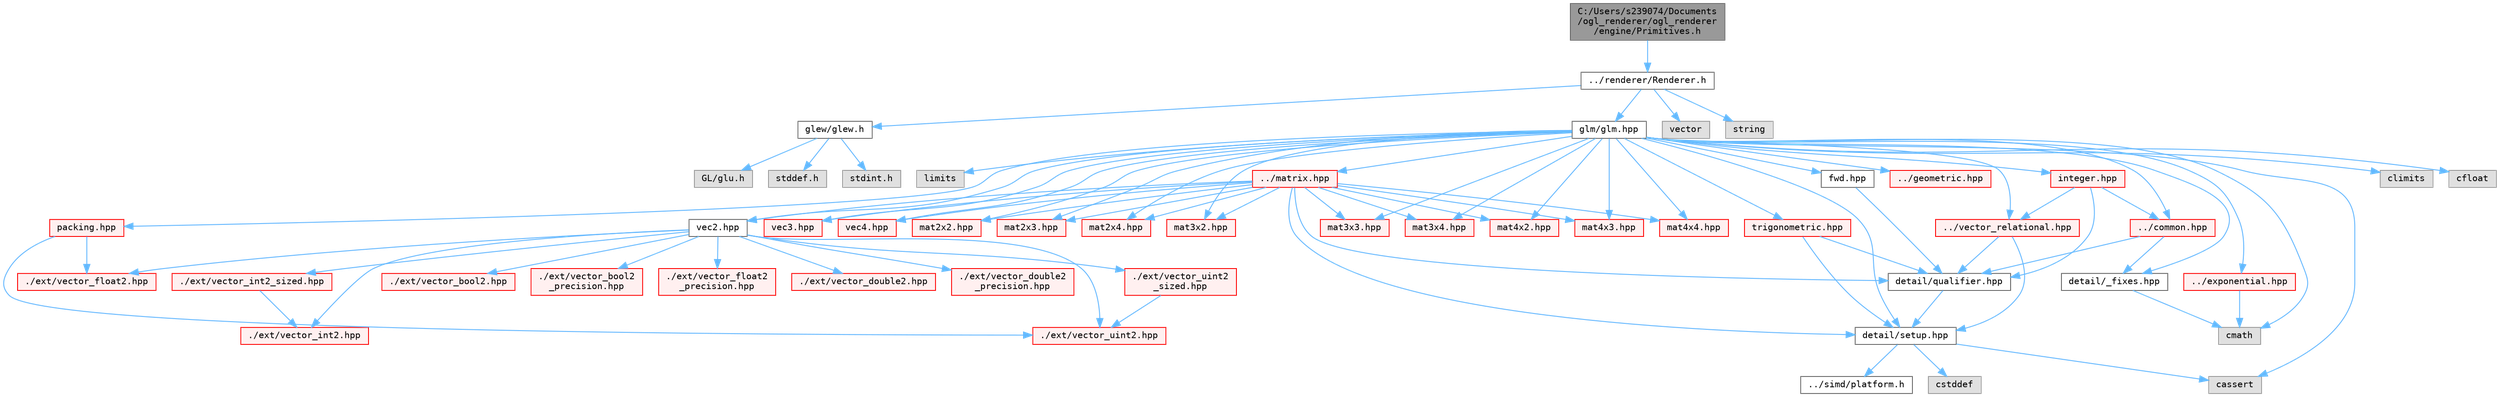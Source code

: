 digraph "C:/Users/s239074/Documents/ogl_renderer/ogl_renderer/engine/Primitives.h"
{
 // LATEX_PDF_SIZE
  bgcolor="transparent";
  edge [fontname=Terminal,fontsize=10,labelfontname=Helvetica,labelfontsize=10];
  node [fontname=Terminal,fontsize=10,shape=box,height=0.2,width=0.4];
  Node1 [label="C:/Users/s239074/Documents\l/ogl_renderer/ogl_renderer\l/engine/Primitives.h",height=0.2,width=0.4,color="gray40", fillcolor="grey60", style="filled", fontcolor="black",tooltip=" "];
  Node1 -> Node2 [color="steelblue1",style="solid"];
  Node2 [label="../renderer/Renderer.h",height=0.2,width=0.4,color="grey40", fillcolor="white", style="filled",URL="$_renderer_8h.html",tooltip=" "];
  Node2 -> Node3 [color="steelblue1",style="solid"];
  Node3 [label="glew/glew.h",height=0.2,width=0.4,color="grey40", fillcolor="white", style="filled",URL="$glew_8h.html",tooltip=" "];
  Node3 -> Node4 [color="steelblue1",style="solid"];
  Node4 [label="stddef.h",height=0.2,width=0.4,color="grey60", fillcolor="#E0E0E0", style="filled",tooltip=" "];
  Node3 -> Node5 [color="steelblue1",style="solid"];
  Node5 [label="stdint.h",height=0.2,width=0.4,color="grey60", fillcolor="#E0E0E0", style="filled",tooltip=" "];
  Node3 -> Node6 [color="steelblue1",style="solid"];
  Node6 [label="GL/glu.h",height=0.2,width=0.4,color="grey60", fillcolor="#E0E0E0", style="filled",tooltip=" "];
  Node2 -> Node7 [color="steelblue1",style="solid"];
  Node7 [label="glm/glm.hpp",height=0.2,width=0.4,color="grey40", fillcolor="white", style="filled",URL="$glm_8hpp.html",tooltip=" "];
  Node7 -> Node8 [color="steelblue1",style="solid"];
  Node8 [label="detail/_fixes.hpp",height=0.2,width=0.4,color="grey40", fillcolor="white", style="filled",URL="$__fixes_8hpp.html",tooltip=" "];
  Node8 -> Node9 [color="steelblue1",style="solid"];
  Node9 [label="cmath",height=0.2,width=0.4,color="grey60", fillcolor="#E0E0E0", style="filled",tooltip=" "];
  Node7 -> Node10 [color="steelblue1",style="solid"];
  Node10 [label="detail/setup.hpp",height=0.2,width=0.4,color="grey40", fillcolor="white", style="filled",URL="$setup_8hpp.html",tooltip=" "];
  Node10 -> Node11 [color="steelblue1",style="solid"];
  Node11 [label="cassert",height=0.2,width=0.4,color="grey60", fillcolor="#E0E0E0", style="filled",tooltip=" "];
  Node10 -> Node12 [color="steelblue1",style="solid"];
  Node12 [label="cstddef",height=0.2,width=0.4,color="grey60", fillcolor="#E0E0E0", style="filled",tooltip=" "];
  Node10 -> Node13 [color="steelblue1",style="solid"];
  Node13 [label="../simd/platform.h",height=0.2,width=0.4,color="grey40", fillcolor="white", style="filled",URL="$platform_8h.html",tooltip=" "];
  Node7 -> Node9 [color="steelblue1",style="solid"];
  Node7 -> Node14 [color="steelblue1",style="solid"];
  Node14 [label="climits",height=0.2,width=0.4,color="grey60", fillcolor="#E0E0E0", style="filled",tooltip=" "];
  Node7 -> Node15 [color="steelblue1",style="solid"];
  Node15 [label="cfloat",height=0.2,width=0.4,color="grey60", fillcolor="#E0E0E0", style="filled",tooltip=" "];
  Node7 -> Node16 [color="steelblue1",style="solid"];
  Node16 [label="limits",height=0.2,width=0.4,color="grey60", fillcolor="#E0E0E0", style="filled",tooltip=" "];
  Node7 -> Node11 [color="steelblue1",style="solid"];
  Node7 -> Node17 [color="steelblue1",style="solid"];
  Node17 [label="fwd.hpp",height=0.2,width=0.4,color="grey40", fillcolor="white", style="filled",URL="$fwd_8hpp.html",tooltip=" "];
  Node17 -> Node18 [color="steelblue1",style="solid"];
  Node18 [label="detail/qualifier.hpp",height=0.2,width=0.4,color="grey40", fillcolor="white", style="filled",URL="$qualifier_8hpp.html",tooltip=" "];
  Node18 -> Node10 [color="steelblue1",style="solid"];
  Node7 -> Node19 [color="steelblue1",style="solid"];
  Node19 [label="vec2.hpp",height=0.2,width=0.4,color="grey40", fillcolor="white", style="filled",URL="$vec2_8hpp.html",tooltip=" "];
  Node19 -> Node20 [color="steelblue1",style="solid"];
  Node20 [label="./ext/vector_bool2.hpp",height=0.2,width=0.4,color="red", fillcolor="#FFF0F0", style="filled",URL="$vector__bool2_8hpp.html",tooltip=" "];
  Node19 -> Node24 [color="steelblue1",style="solid"];
  Node24 [label="./ext/vector_bool2\l_precision.hpp",height=0.2,width=0.4,color="red", fillcolor="#FFF0F0", style="filled",URL="$vector__bool2__precision_8hpp.html",tooltip=" "];
  Node19 -> Node25 [color="steelblue1",style="solid"];
  Node25 [label="./ext/vector_float2.hpp",height=0.2,width=0.4,color="red", fillcolor="#FFF0F0", style="filled",URL="$vector__float2_8hpp.html",tooltip=" "];
  Node19 -> Node26 [color="steelblue1",style="solid"];
  Node26 [label="./ext/vector_float2\l_precision.hpp",height=0.2,width=0.4,color="red", fillcolor="#FFF0F0", style="filled",URL="$vector__float2__precision_8hpp.html",tooltip=" "];
  Node19 -> Node27 [color="steelblue1",style="solid"];
  Node27 [label="./ext/vector_double2.hpp",height=0.2,width=0.4,color="red", fillcolor="#FFF0F0", style="filled",URL="$vector__double2_8hpp.html",tooltip=" "];
  Node19 -> Node28 [color="steelblue1",style="solid"];
  Node28 [label="./ext/vector_double2\l_precision.hpp",height=0.2,width=0.4,color="red", fillcolor="#FFF0F0", style="filled",URL="$vector__double2__precision_8hpp.html",tooltip=" "];
  Node19 -> Node29 [color="steelblue1",style="solid"];
  Node29 [label="./ext/vector_int2.hpp",height=0.2,width=0.4,color="red", fillcolor="#FFF0F0", style="filled",URL="$vector__int2_8hpp.html",tooltip=" "];
  Node19 -> Node30 [color="steelblue1",style="solid"];
  Node30 [label="./ext/vector_int2_sized.hpp",height=0.2,width=0.4,color="red", fillcolor="#FFF0F0", style="filled",URL="$vector__int2__sized_8hpp.html",tooltip=" "];
  Node30 -> Node29 [color="steelblue1",style="solid"];
  Node19 -> Node32 [color="steelblue1",style="solid"];
  Node32 [label="./ext/vector_uint2.hpp",height=0.2,width=0.4,color="red", fillcolor="#FFF0F0", style="filled",URL="$vector__uint2_8hpp.html",tooltip=" "];
  Node19 -> Node33 [color="steelblue1",style="solid"];
  Node33 [label="./ext/vector_uint2\l_sized.hpp",height=0.2,width=0.4,color="red", fillcolor="#FFF0F0", style="filled",URL="$vector__uint2__sized_8hpp.html",tooltip=" "];
  Node33 -> Node32 [color="steelblue1",style="solid"];
  Node7 -> Node35 [color="steelblue1",style="solid"];
  Node35 [label="vec3.hpp",height=0.2,width=0.4,color="red", fillcolor="#FFF0F0", style="filled",URL="$vec3_8hpp.html",tooltip=" "];
  Node7 -> Node48 [color="steelblue1",style="solid"];
  Node48 [label="vec4.hpp",height=0.2,width=0.4,color="red", fillcolor="#FFF0F0", style="filled",URL="$vec4_8hpp.html",tooltip=" "];
  Node7 -> Node61 [color="steelblue1",style="solid"];
  Node61 [label="mat2x2.hpp",height=0.2,width=0.4,color="red", fillcolor="#FFF0F0", style="filled",URL="$mat2x2_8hpp.html",tooltip=" "];
  Node7 -> Node66 [color="steelblue1",style="solid"];
  Node66 [label="mat2x3.hpp",height=0.2,width=0.4,color="red", fillcolor="#FFF0F0", style="filled",URL="$mat2x3_8hpp.html",tooltip=" "];
  Node7 -> Node73 [color="steelblue1",style="solid"];
  Node73 [label="mat2x4.hpp",height=0.2,width=0.4,color="red", fillcolor="#FFF0F0", style="filled",URL="$mat2x4_8hpp.html",tooltip=" "];
  Node7 -> Node80 [color="steelblue1",style="solid"];
  Node80 [label="mat3x2.hpp",height=0.2,width=0.4,color="red", fillcolor="#FFF0F0", style="filled",URL="$mat3x2_8hpp.html",tooltip=" "];
  Node7 -> Node87 [color="steelblue1",style="solid"];
  Node87 [label="mat3x3.hpp",height=0.2,width=0.4,color="red", fillcolor="#FFF0F0", style="filled",URL="$mat3x3_8hpp.html",tooltip=" "];
  Node7 -> Node94 [color="steelblue1",style="solid"];
  Node94 [label="mat3x4.hpp",height=0.2,width=0.4,color="red", fillcolor="#FFF0F0", style="filled",URL="$mat3x4_8hpp.html",tooltip=" "];
  Node7 -> Node101 [color="steelblue1",style="solid"];
  Node101 [label="mat4x2.hpp",height=0.2,width=0.4,color="red", fillcolor="#FFF0F0", style="filled",URL="$mat4x2_8hpp.html",tooltip=" "];
  Node7 -> Node108 [color="steelblue1",style="solid"];
  Node108 [label="mat4x3.hpp",height=0.2,width=0.4,color="red", fillcolor="#FFF0F0", style="filled",URL="$mat4x3_8hpp.html",tooltip=" "];
  Node7 -> Node115 [color="steelblue1",style="solid"];
  Node115 [label="mat4x4.hpp",height=0.2,width=0.4,color="red", fillcolor="#FFF0F0", style="filled",URL="$mat4x4_8hpp.html",tooltip=" "];
  Node7 -> Node139 [color="steelblue1",style="solid"];
  Node139 [label="trigonometric.hpp",height=0.2,width=0.4,color="red", fillcolor="#FFF0F0", style="filled",URL="$trigonometric_8hpp.html",tooltip=" "];
  Node139 -> Node10 [color="steelblue1",style="solid"];
  Node139 -> Node18 [color="steelblue1",style="solid"];
  Node7 -> Node125 [color="steelblue1",style="solid"];
  Node125 [label="../exponential.hpp",height=0.2,width=0.4,color="red", fillcolor="#FFF0F0", style="filled",URL="$exponential_8hpp.html",tooltip=" "];
  Node125 -> Node9 [color="steelblue1",style="solid"];
  Node7 -> Node133 [color="steelblue1",style="solid"];
  Node133 [label="../common.hpp",height=0.2,width=0.4,color="red", fillcolor="#FFF0F0", style="filled",URL="$common_8hpp.html",tooltip=" "];
  Node133 -> Node18 [color="steelblue1",style="solid"];
  Node133 -> Node8 [color="steelblue1",style="solid"];
  Node7 -> Node142 [color="steelblue1",style="solid"];
  Node142 [label="packing.hpp",height=0.2,width=0.4,color="red", fillcolor="#FFF0F0", style="filled",URL="$packing_8hpp.html",tooltip=" "];
  Node142 -> Node32 [color="steelblue1",style="solid"];
  Node142 -> Node25 [color="steelblue1",style="solid"];
  Node7 -> Node123 [color="steelblue1",style="solid"];
  Node123 [label="../geometric.hpp",height=0.2,width=0.4,color="red", fillcolor="#FFF0F0", style="filled",URL="$geometric_8hpp.html",tooltip=" "];
  Node7 -> Node65 [color="steelblue1",style="solid"];
  Node65 [label="../matrix.hpp",height=0.2,width=0.4,color="red", fillcolor="#FFF0F0", style="filled",URL="$matrix_8hpp.html",tooltip=" "];
  Node65 -> Node18 [color="steelblue1",style="solid"];
  Node65 -> Node10 [color="steelblue1",style="solid"];
  Node65 -> Node19 [color="steelblue1",style="solid"];
  Node65 -> Node35 [color="steelblue1",style="solid"];
  Node65 -> Node48 [color="steelblue1",style="solid"];
  Node65 -> Node61 [color="steelblue1",style="solid"];
  Node65 -> Node66 [color="steelblue1",style="solid"];
  Node65 -> Node73 [color="steelblue1",style="solid"];
  Node65 -> Node80 [color="steelblue1",style="solid"];
  Node65 -> Node87 [color="steelblue1",style="solid"];
  Node65 -> Node94 [color="steelblue1",style="solid"];
  Node65 -> Node101 [color="steelblue1",style="solid"];
  Node65 -> Node108 [color="steelblue1",style="solid"];
  Node65 -> Node115 [color="steelblue1",style="solid"];
  Node7 -> Node129 [color="steelblue1",style="solid"];
  Node129 [label="../vector_relational.hpp",height=0.2,width=0.4,color="red", fillcolor="#FFF0F0", style="filled",URL="$vector__relational_8hpp.html",tooltip=" "];
  Node129 -> Node18 [color="steelblue1",style="solid"];
  Node129 -> Node10 [color="steelblue1",style="solid"];
  Node7 -> Node146 [color="steelblue1",style="solid"];
  Node146 [label="integer.hpp",height=0.2,width=0.4,color="red", fillcolor="#FFF0F0", style="filled",URL="$integer_8hpp.html",tooltip=" "];
  Node146 -> Node18 [color="steelblue1",style="solid"];
  Node146 -> Node133 [color="steelblue1",style="solid"];
  Node146 -> Node129 [color="steelblue1",style="solid"];
  Node2 -> Node150 [color="steelblue1",style="solid"];
  Node150 [label="vector",height=0.2,width=0.4,color="grey60", fillcolor="#E0E0E0", style="filled",tooltip=" "];
  Node2 -> Node151 [color="steelblue1",style="solid"];
  Node151 [label="string",height=0.2,width=0.4,color="grey60", fillcolor="#E0E0E0", style="filled",tooltip=" "];
}
